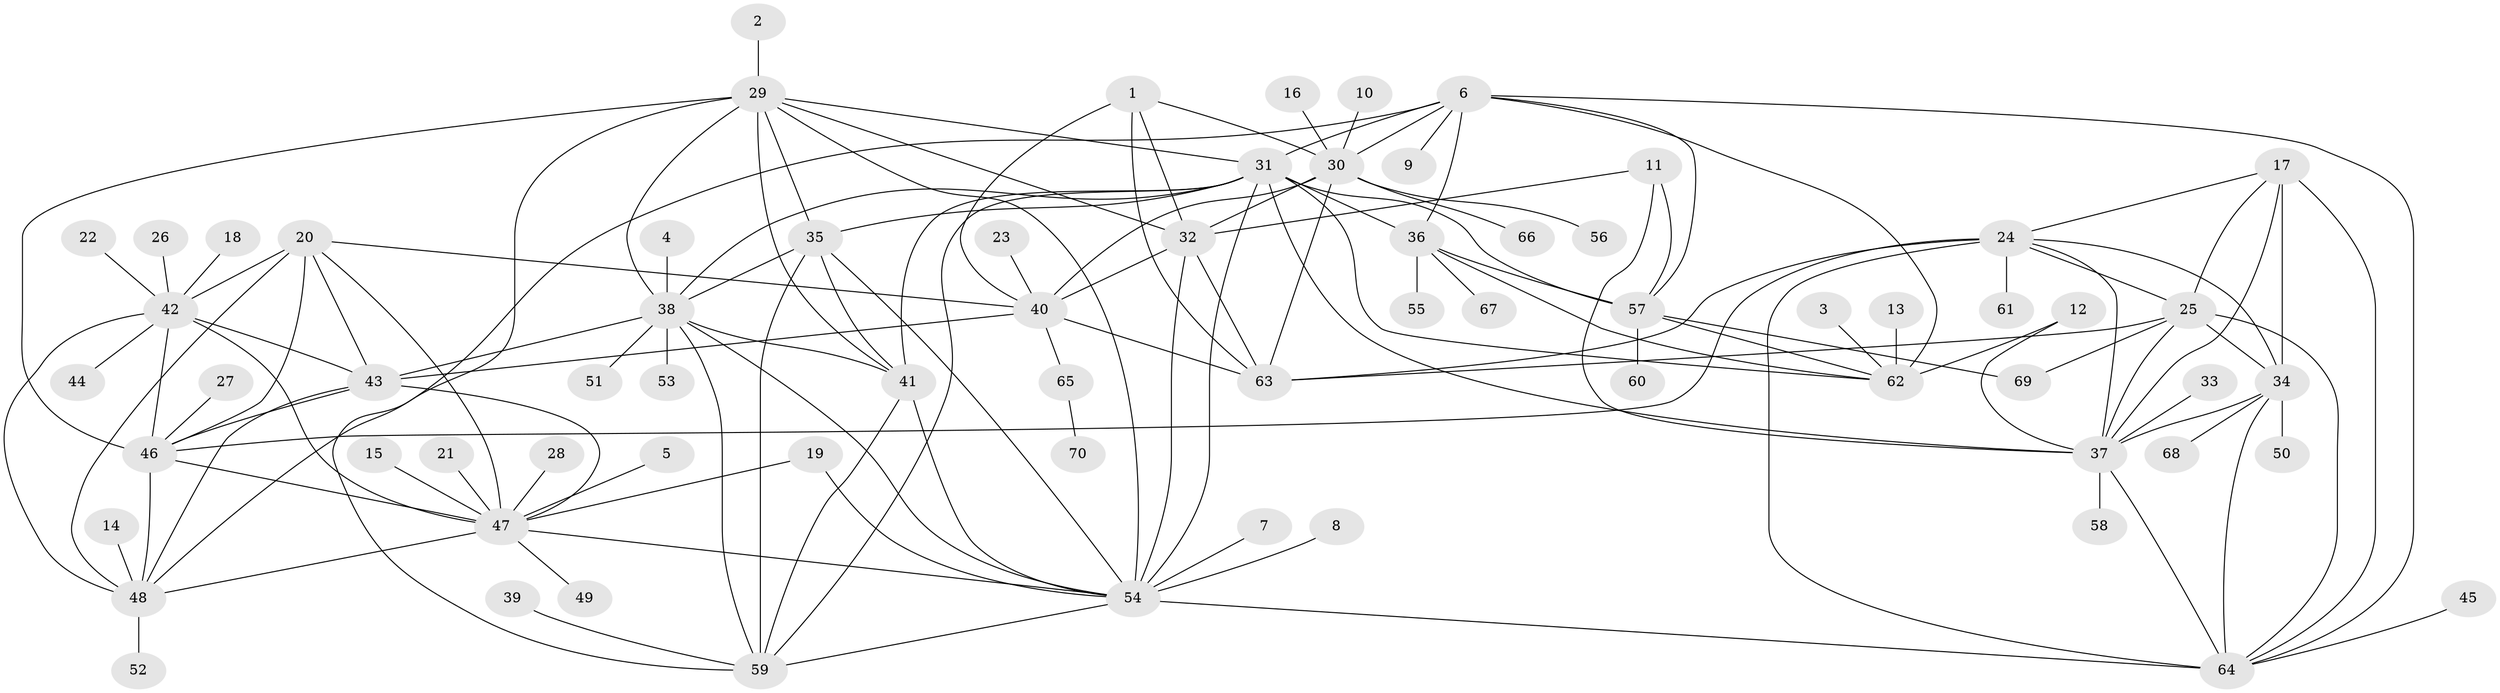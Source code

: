 // original degree distribution, {9: 0.07857142857142857, 8: 0.04285714285714286, 15: 0.007142857142857143, 11: 0.03571428571428571, 6: 0.03571428571428571, 10: 0.02142857142857143, 13: 0.014285714285714285, 12: 0.007142857142857143, 14: 0.007142857142857143, 2: 0.12142857142857143, 1: 0.5785714285714286, 3: 0.04285714285714286, 4: 0.007142857142857143}
// Generated by graph-tools (version 1.1) at 2025/26/03/09/25 03:26:42]
// undirected, 70 vertices, 133 edges
graph export_dot {
graph [start="1"]
  node [color=gray90,style=filled];
  1;
  2;
  3;
  4;
  5;
  6;
  7;
  8;
  9;
  10;
  11;
  12;
  13;
  14;
  15;
  16;
  17;
  18;
  19;
  20;
  21;
  22;
  23;
  24;
  25;
  26;
  27;
  28;
  29;
  30;
  31;
  32;
  33;
  34;
  35;
  36;
  37;
  38;
  39;
  40;
  41;
  42;
  43;
  44;
  45;
  46;
  47;
  48;
  49;
  50;
  51;
  52;
  53;
  54;
  55;
  56;
  57;
  58;
  59;
  60;
  61;
  62;
  63;
  64;
  65;
  66;
  67;
  68;
  69;
  70;
  1 -- 30 [weight=2.0];
  1 -- 32 [weight=2.0];
  1 -- 40 [weight=2.0];
  1 -- 63 [weight=4.0];
  2 -- 29 [weight=1.0];
  3 -- 62 [weight=1.0];
  4 -- 38 [weight=1.0];
  5 -- 47 [weight=1.0];
  6 -- 9 [weight=1.0];
  6 -- 30 [weight=1.0];
  6 -- 31 [weight=3.0];
  6 -- 36 [weight=3.0];
  6 -- 48 [weight=1.0];
  6 -- 57 [weight=3.0];
  6 -- 62 [weight=3.0];
  6 -- 64 [weight=1.0];
  7 -- 54 [weight=1.0];
  8 -- 54 [weight=1.0];
  10 -- 30 [weight=1.0];
  11 -- 32 [weight=1.0];
  11 -- 37 [weight=1.0];
  11 -- 57 [weight=1.0];
  12 -- 37 [weight=1.0];
  12 -- 62 [weight=1.0];
  13 -- 62 [weight=1.0];
  14 -- 48 [weight=1.0];
  15 -- 47 [weight=1.0];
  16 -- 30 [weight=1.0];
  17 -- 24 [weight=1.0];
  17 -- 25 [weight=1.0];
  17 -- 34 [weight=1.0];
  17 -- 37 [weight=1.0];
  17 -- 64 [weight=2.0];
  18 -- 42 [weight=1.0];
  19 -- 47 [weight=1.0];
  19 -- 54 [weight=1.0];
  20 -- 40 [weight=1.0];
  20 -- 42 [weight=2.0];
  20 -- 43 [weight=1.0];
  20 -- 46 [weight=1.0];
  20 -- 47 [weight=1.0];
  20 -- 48 [weight=1.0];
  21 -- 47 [weight=1.0];
  22 -- 42 [weight=1.0];
  23 -- 40 [weight=1.0];
  24 -- 25 [weight=1.0];
  24 -- 34 [weight=1.0];
  24 -- 37 [weight=1.0];
  24 -- 46 [weight=1.0];
  24 -- 61 [weight=1.0];
  24 -- 63 [weight=1.0];
  24 -- 64 [weight=2.0];
  25 -- 34 [weight=1.0];
  25 -- 37 [weight=1.0];
  25 -- 63 [weight=1.0];
  25 -- 64 [weight=2.0];
  25 -- 69 [weight=1.0];
  26 -- 42 [weight=1.0];
  27 -- 46 [weight=1.0];
  28 -- 47 [weight=1.0];
  29 -- 31 [weight=1.0];
  29 -- 32 [weight=1.0];
  29 -- 35 [weight=1.0];
  29 -- 38 [weight=1.0];
  29 -- 41 [weight=1.0];
  29 -- 46 [weight=1.0];
  29 -- 54 [weight=1.0];
  29 -- 59 [weight=1.0];
  30 -- 32 [weight=1.0];
  30 -- 40 [weight=1.0];
  30 -- 56 [weight=1.0];
  30 -- 63 [weight=2.0];
  30 -- 66 [weight=1.0];
  31 -- 35 [weight=1.0];
  31 -- 36 [weight=1.0];
  31 -- 37 [weight=1.0];
  31 -- 38 [weight=1.0];
  31 -- 41 [weight=1.0];
  31 -- 54 [weight=1.0];
  31 -- 57 [weight=1.0];
  31 -- 59 [weight=1.0];
  31 -- 62 [weight=1.0];
  32 -- 40 [weight=1.0];
  32 -- 54 [weight=2.0];
  32 -- 63 [weight=2.0];
  33 -- 37 [weight=1.0];
  34 -- 37 [weight=1.0];
  34 -- 50 [weight=1.0];
  34 -- 64 [weight=2.0];
  34 -- 68 [weight=1.0];
  35 -- 38 [weight=1.0];
  35 -- 41 [weight=1.0];
  35 -- 54 [weight=1.0];
  35 -- 59 [weight=1.0];
  36 -- 55 [weight=1.0];
  36 -- 57 [weight=1.0];
  36 -- 62 [weight=1.0];
  36 -- 67 [weight=1.0];
  37 -- 58 [weight=1.0];
  37 -- 64 [weight=2.0];
  38 -- 41 [weight=1.0];
  38 -- 43 [weight=1.0];
  38 -- 51 [weight=1.0];
  38 -- 53 [weight=1.0];
  38 -- 54 [weight=1.0];
  38 -- 59 [weight=1.0];
  39 -- 59 [weight=1.0];
  40 -- 43 [weight=1.0];
  40 -- 63 [weight=3.0];
  40 -- 65 [weight=1.0];
  41 -- 54 [weight=1.0];
  41 -- 59 [weight=1.0];
  42 -- 43 [weight=2.0];
  42 -- 44 [weight=1.0];
  42 -- 46 [weight=2.0];
  42 -- 47 [weight=2.0];
  42 -- 48 [weight=2.0];
  43 -- 46 [weight=1.0];
  43 -- 47 [weight=1.0];
  43 -- 48 [weight=1.0];
  45 -- 64 [weight=1.0];
  46 -- 47 [weight=1.0];
  46 -- 48 [weight=1.0];
  47 -- 48 [weight=1.0];
  47 -- 49 [weight=1.0];
  47 -- 54 [weight=1.0];
  48 -- 52 [weight=1.0];
  54 -- 59 [weight=1.0];
  54 -- 64 [weight=1.0];
  57 -- 60 [weight=1.0];
  57 -- 62 [weight=1.0];
  57 -- 69 [weight=1.0];
  65 -- 70 [weight=1.0];
}
